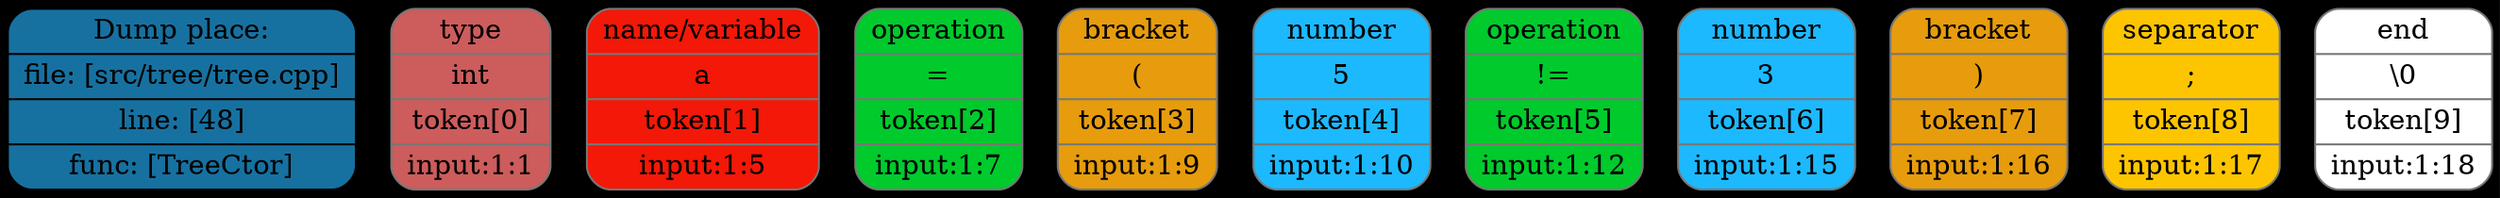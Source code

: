 digraph G{
rankdir=TB
graph [bgcolor="#000000"];
size = "100 5"
place[shape=Mrecord, style=filled, fillcolor="#1771a0", pos="0,1!",label = " { Dump place: | file: [src/tree/tree.cpp] | line: [48] | func: [TreeCtor] } "color = "#000000"];
token0[shape=Mrecord, style=filled, fillcolor="#CD5C5C",label = " { type | \int |  token[0] |  input:1:1 } ", color = "#777777"];
token1[shape=Mrecord, style=filled, fillcolor="#f31807",label = " { name/variable | a |  token[1] |  input:1:5 } ", color = "#777777"];
token2[shape=Mrecord, style=filled, fillcolor="#00ca2c",label = " { operation | \= |  token[2] |  input:1:7 } ", color = "#777777"];
token3[shape=Mrecord, style=filled, fillcolor="#e69c0c",label = " { bracket | \( |  token[3] |  input:1:9 } ", color = "#777777"];
token4[shape=Mrecord, style=filled, fillcolor="#1cb9ff",label = " { number | 5 |  token[4] |  input:1:10 } ", color = "#777777"];
token5[shape=Mrecord, style=filled, fillcolor="#00ca2c",label = " { operation | \!= |  token[5] |  input:1:12 } ", color = "#777777"];
token6[shape=Mrecord, style=filled, fillcolor="#1cb9ff",label = " { number | 3 |  token[6] |  input:1:15 } ", color = "#777777"];
token7[shape=Mrecord, style=filled, fillcolor="#e69c0c",label = " { bracket | \) |  token[7] |  input:1:16 } ", color = "#777777"];
token8[shape=Mrecord, style=filled, fillcolor="#fdc500",label = " { separator | \; |  token[8] |  input:1:17 } ", color = "#777777"];
token9[shape=Mrecord, style=filled, fillcolor="#ffffff",label = " { end | \\\0 |  token[9] |  input:1:18 } ", color = "#777777"];
}
